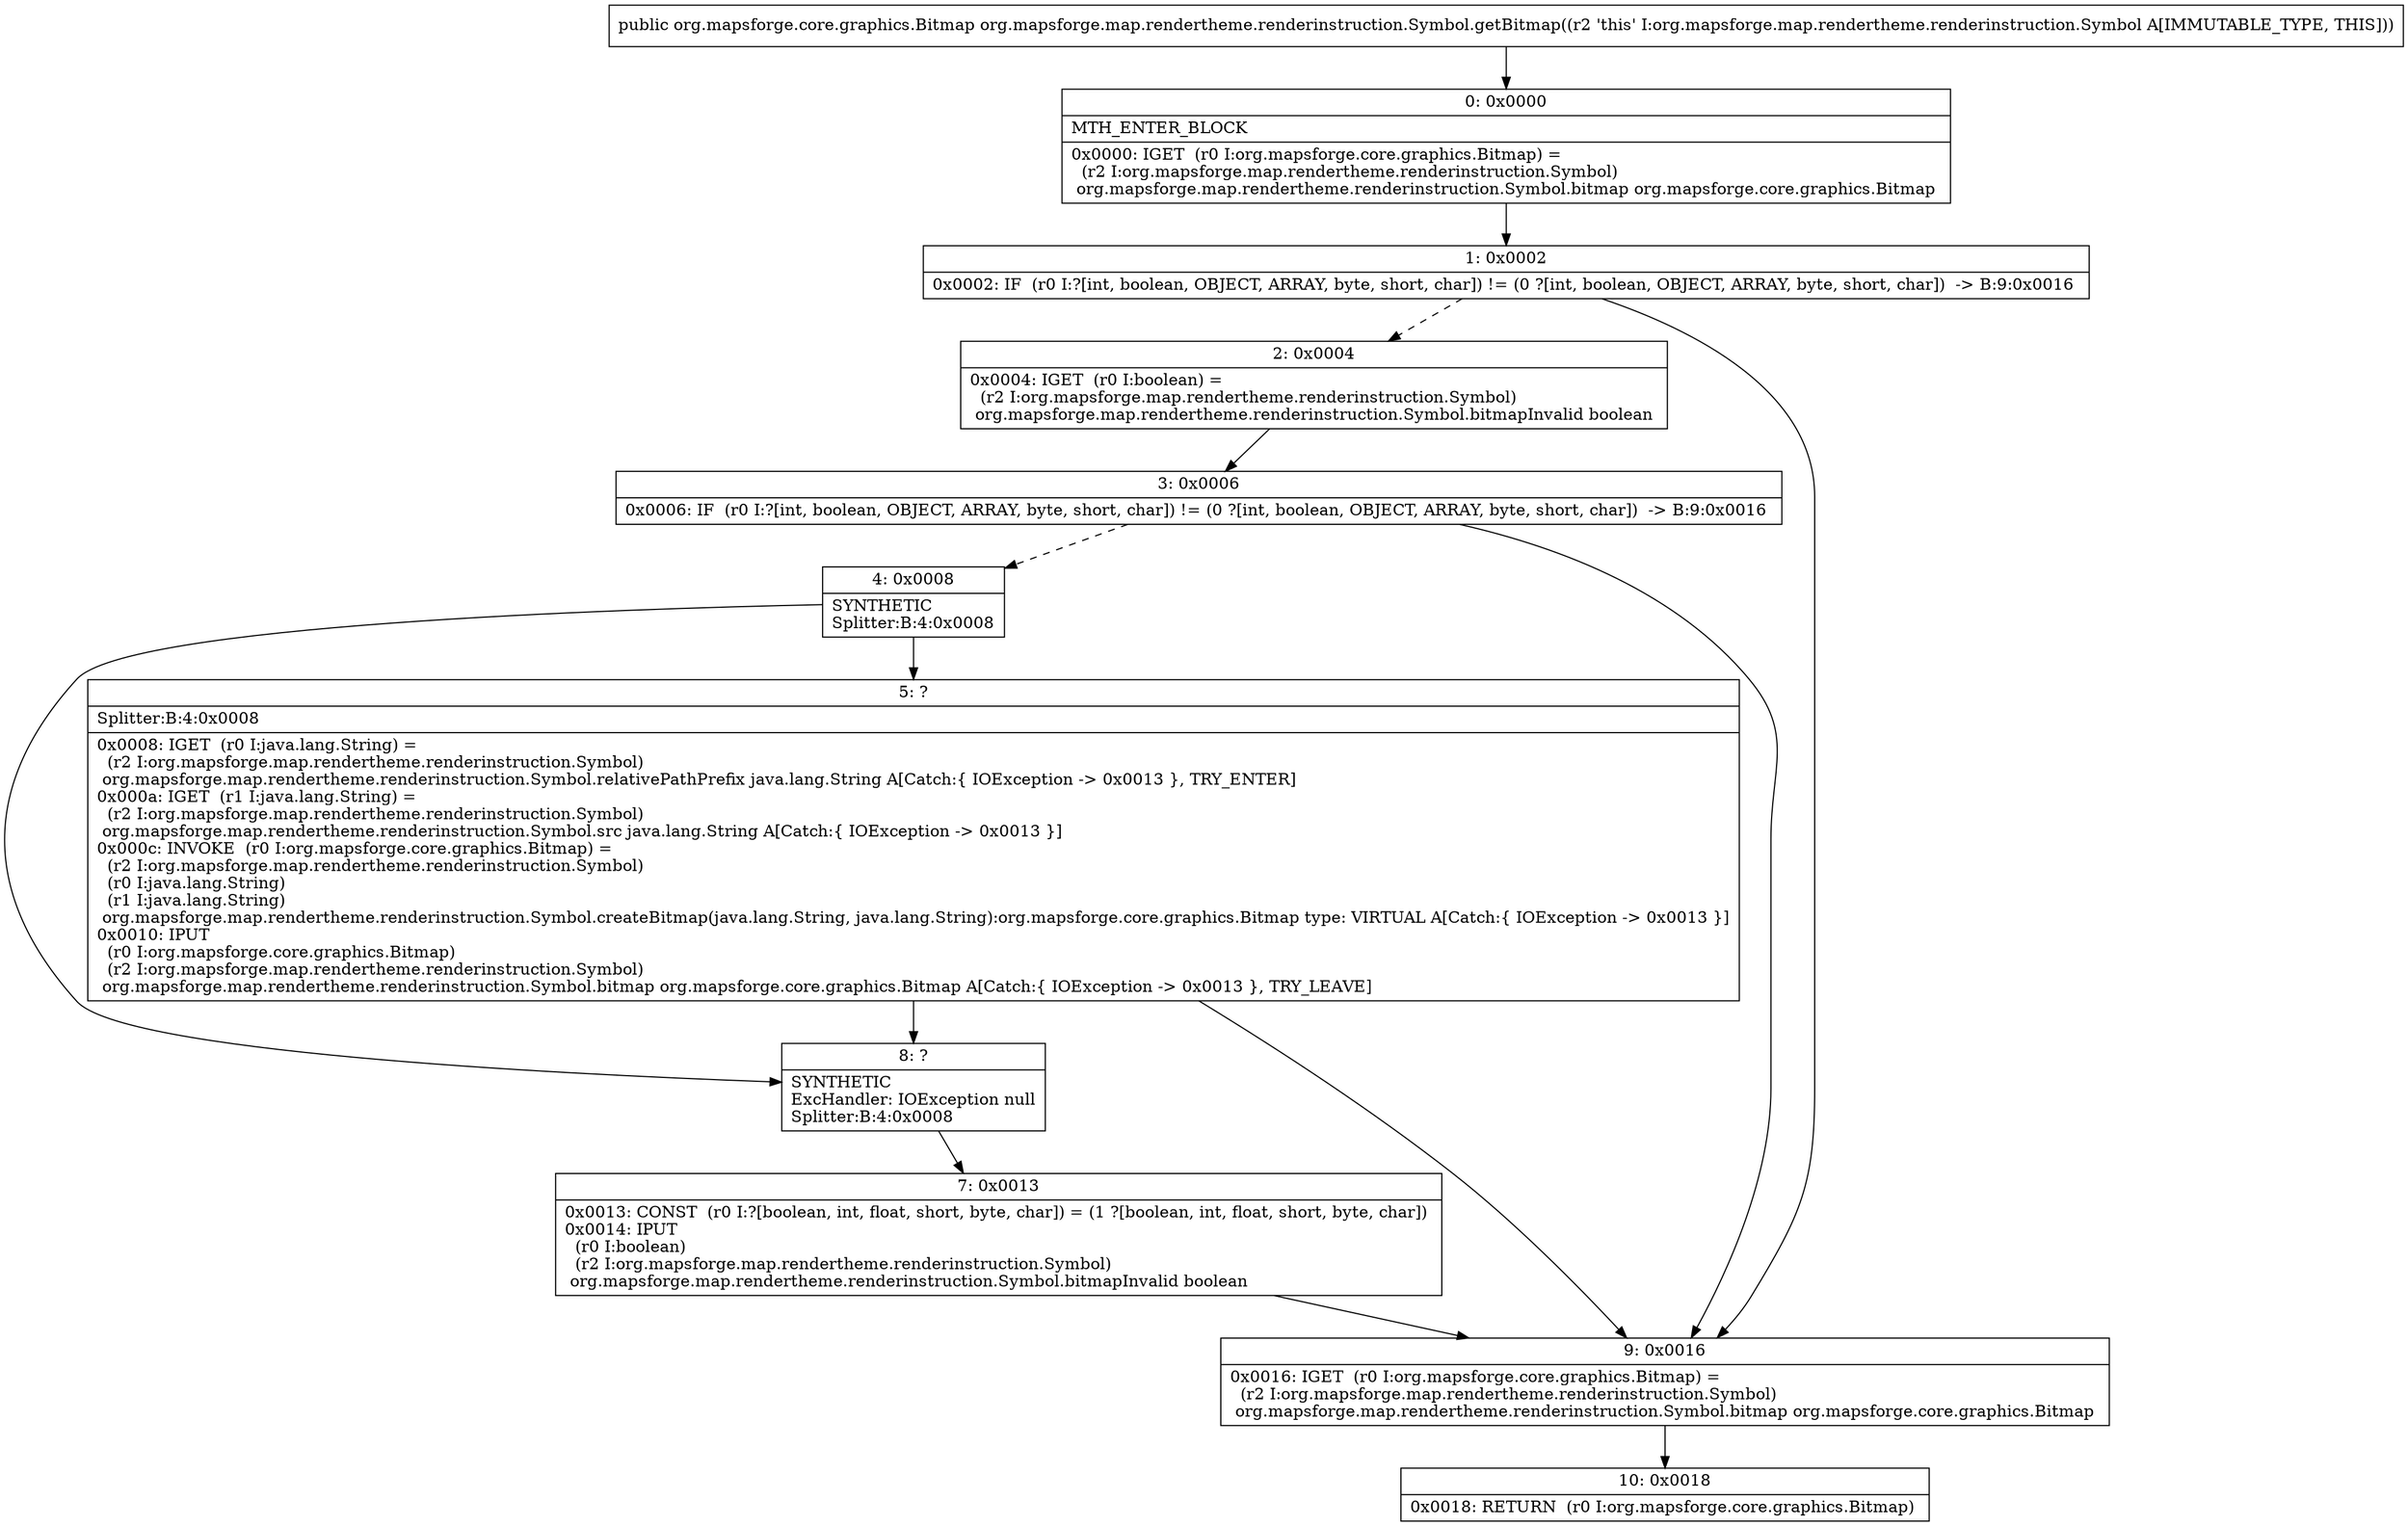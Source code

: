 digraph "CFG fororg.mapsforge.map.rendertheme.renderinstruction.Symbol.getBitmap()Lorg\/mapsforge\/core\/graphics\/Bitmap;" {
Node_0 [shape=record,label="{0\:\ 0x0000|MTH_ENTER_BLOCK\l|0x0000: IGET  (r0 I:org.mapsforge.core.graphics.Bitmap) = \l  (r2 I:org.mapsforge.map.rendertheme.renderinstruction.Symbol)\l org.mapsforge.map.rendertheme.renderinstruction.Symbol.bitmap org.mapsforge.core.graphics.Bitmap \l}"];
Node_1 [shape=record,label="{1\:\ 0x0002|0x0002: IF  (r0 I:?[int, boolean, OBJECT, ARRAY, byte, short, char]) != (0 ?[int, boolean, OBJECT, ARRAY, byte, short, char])  \-\> B:9:0x0016 \l}"];
Node_2 [shape=record,label="{2\:\ 0x0004|0x0004: IGET  (r0 I:boolean) = \l  (r2 I:org.mapsforge.map.rendertheme.renderinstruction.Symbol)\l org.mapsforge.map.rendertheme.renderinstruction.Symbol.bitmapInvalid boolean \l}"];
Node_3 [shape=record,label="{3\:\ 0x0006|0x0006: IF  (r0 I:?[int, boolean, OBJECT, ARRAY, byte, short, char]) != (0 ?[int, boolean, OBJECT, ARRAY, byte, short, char])  \-\> B:9:0x0016 \l}"];
Node_4 [shape=record,label="{4\:\ 0x0008|SYNTHETIC\lSplitter:B:4:0x0008\l}"];
Node_5 [shape=record,label="{5\:\ ?|Splitter:B:4:0x0008\l|0x0008: IGET  (r0 I:java.lang.String) = \l  (r2 I:org.mapsforge.map.rendertheme.renderinstruction.Symbol)\l org.mapsforge.map.rendertheme.renderinstruction.Symbol.relativePathPrefix java.lang.String A[Catch:\{ IOException \-\> 0x0013 \}, TRY_ENTER]\l0x000a: IGET  (r1 I:java.lang.String) = \l  (r2 I:org.mapsforge.map.rendertheme.renderinstruction.Symbol)\l org.mapsforge.map.rendertheme.renderinstruction.Symbol.src java.lang.String A[Catch:\{ IOException \-\> 0x0013 \}]\l0x000c: INVOKE  (r0 I:org.mapsforge.core.graphics.Bitmap) = \l  (r2 I:org.mapsforge.map.rendertheme.renderinstruction.Symbol)\l  (r0 I:java.lang.String)\l  (r1 I:java.lang.String)\l org.mapsforge.map.rendertheme.renderinstruction.Symbol.createBitmap(java.lang.String, java.lang.String):org.mapsforge.core.graphics.Bitmap type: VIRTUAL A[Catch:\{ IOException \-\> 0x0013 \}]\l0x0010: IPUT  \l  (r0 I:org.mapsforge.core.graphics.Bitmap)\l  (r2 I:org.mapsforge.map.rendertheme.renderinstruction.Symbol)\l org.mapsforge.map.rendertheme.renderinstruction.Symbol.bitmap org.mapsforge.core.graphics.Bitmap A[Catch:\{ IOException \-\> 0x0013 \}, TRY_LEAVE]\l}"];
Node_7 [shape=record,label="{7\:\ 0x0013|0x0013: CONST  (r0 I:?[boolean, int, float, short, byte, char]) = (1 ?[boolean, int, float, short, byte, char]) \l0x0014: IPUT  \l  (r0 I:boolean)\l  (r2 I:org.mapsforge.map.rendertheme.renderinstruction.Symbol)\l org.mapsforge.map.rendertheme.renderinstruction.Symbol.bitmapInvalid boolean \l}"];
Node_8 [shape=record,label="{8\:\ ?|SYNTHETIC\lExcHandler: IOException null\lSplitter:B:4:0x0008\l}"];
Node_9 [shape=record,label="{9\:\ 0x0016|0x0016: IGET  (r0 I:org.mapsforge.core.graphics.Bitmap) = \l  (r2 I:org.mapsforge.map.rendertheme.renderinstruction.Symbol)\l org.mapsforge.map.rendertheme.renderinstruction.Symbol.bitmap org.mapsforge.core.graphics.Bitmap \l}"];
Node_10 [shape=record,label="{10\:\ 0x0018|0x0018: RETURN  (r0 I:org.mapsforge.core.graphics.Bitmap) \l}"];
MethodNode[shape=record,label="{public org.mapsforge.core.graphics.Bitmap org.mapsforge.map.rendertheme.renderinstruction.Symbol.getBitmap((r2 'this' I:org.mapsforge.map.rendertheme.renderinstruction.Symbol A[IMMUTABLE_TYPE, THIS])) }"];
MethodNode -> Node_0;
Node_0 -> Node_1;
Node_1 -> Node_2[style=dashed];
Node_1 -> Node_9;
Node_2 -> Node_3;
Node_3 -> Node_4[style=dashed];
Node_3 -> Node_9;
Node_4 -> Node_5;
Node_4 -> Node_8;
Node_5 -> Node_8;
Node_5 -> Node_9;
Node_7 -> Node_9;
Node_8 -> Node_7;
Node_9 -> Node_10;
}

